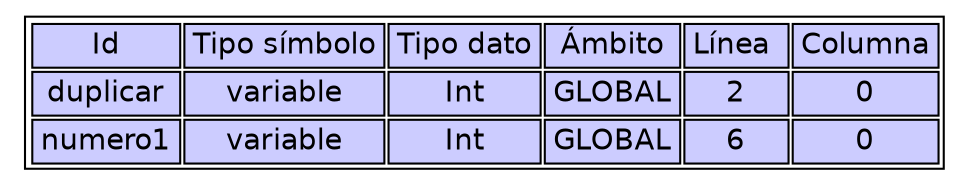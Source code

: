 digraph TS{ 
node [ shape=none fontname=Helvetica] 
n1 [ label = <<table><tr> 
<td colspan="2" bgcolor="#ccccff">Id</td>
<td colspan="2" bgcolor="#ccccff">Tipo símbolo</td>
<td colspan="2" bgcolor="#ccccff">Tipo dato</td>
<td colspan="2" bgcolor="#ccccff">Ámbito</td>
<td colspan="2" bgcolor="#ccccff">Línea </td>
<td colspan="2" bgcolor="#ccccff">Columna</td>
</tr>
<tr><td colspan="2" bgcolor="#ccccff">duplicar</td>
<td colspan="2" bgcolor="#ccccff">variable</td>
<td colspan="2" bgcolor="#ccccff">Int</td>
<td colspan="2" bgcolor="#ccccff">GLOBAL</td>
<td colspan="2" bgcolor="#ccccff">2</td>
<td colspan="2" bgcolor="#ccccff">0</td></tr>
<tr><td colspan="2" bgcolor="#ccccff">numero1</td>
<td colspan="2" bgcolor="#ccccff">variable</td>
<td colspan="2" bgcolor="#ccccff">Int</td>
<td colspan="2" bgcolor="#ccccff">GLOBAL</td>
<td colspan="2" bgcolor="#ccccff">6</td>
<td colspan="2" bgcolor="#ccccff">0</td></tr>
</table> > ]; 
 }